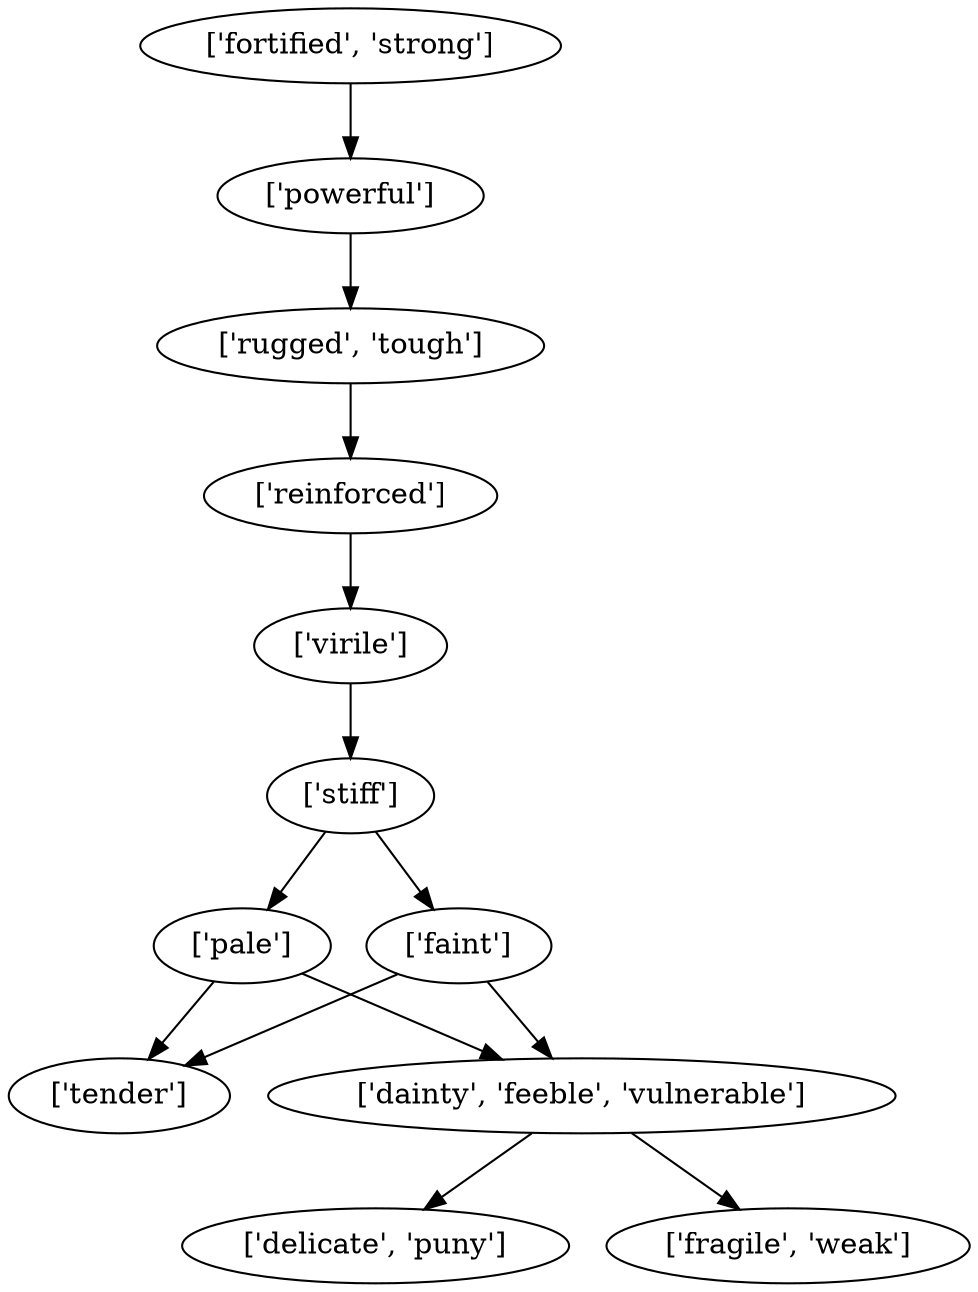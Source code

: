 strict digraph  {
	"['fortified', 'strong']" -> "['powerful']";
	"['powerful']" -> "['rugged', 'tough']";
	"['virile']" -> "['stiff']";
	"['stiff']" -> "['pale']";
	"['stiff']" -> "['faint']";
	"['rugged', 'tough']" -> "['reinforced']";
	"['reinforced']" -> "['virile']";
	"['pale']" -> "['tender']";
	"['pale']" -> "['dainty', 'feeble', 'vulnerable']";
	"['dainty', 'feeble', 'vulnerable']" -> "['delicate', 'puny']";
	"['dainty', 'feeble', 'vulnerable']" -> "['fragile', 'weak']";
	"['faint']" -> "['tender']";
	"['faint']" -> "['dainty', 'feeble', 'vulnerable']";
}
